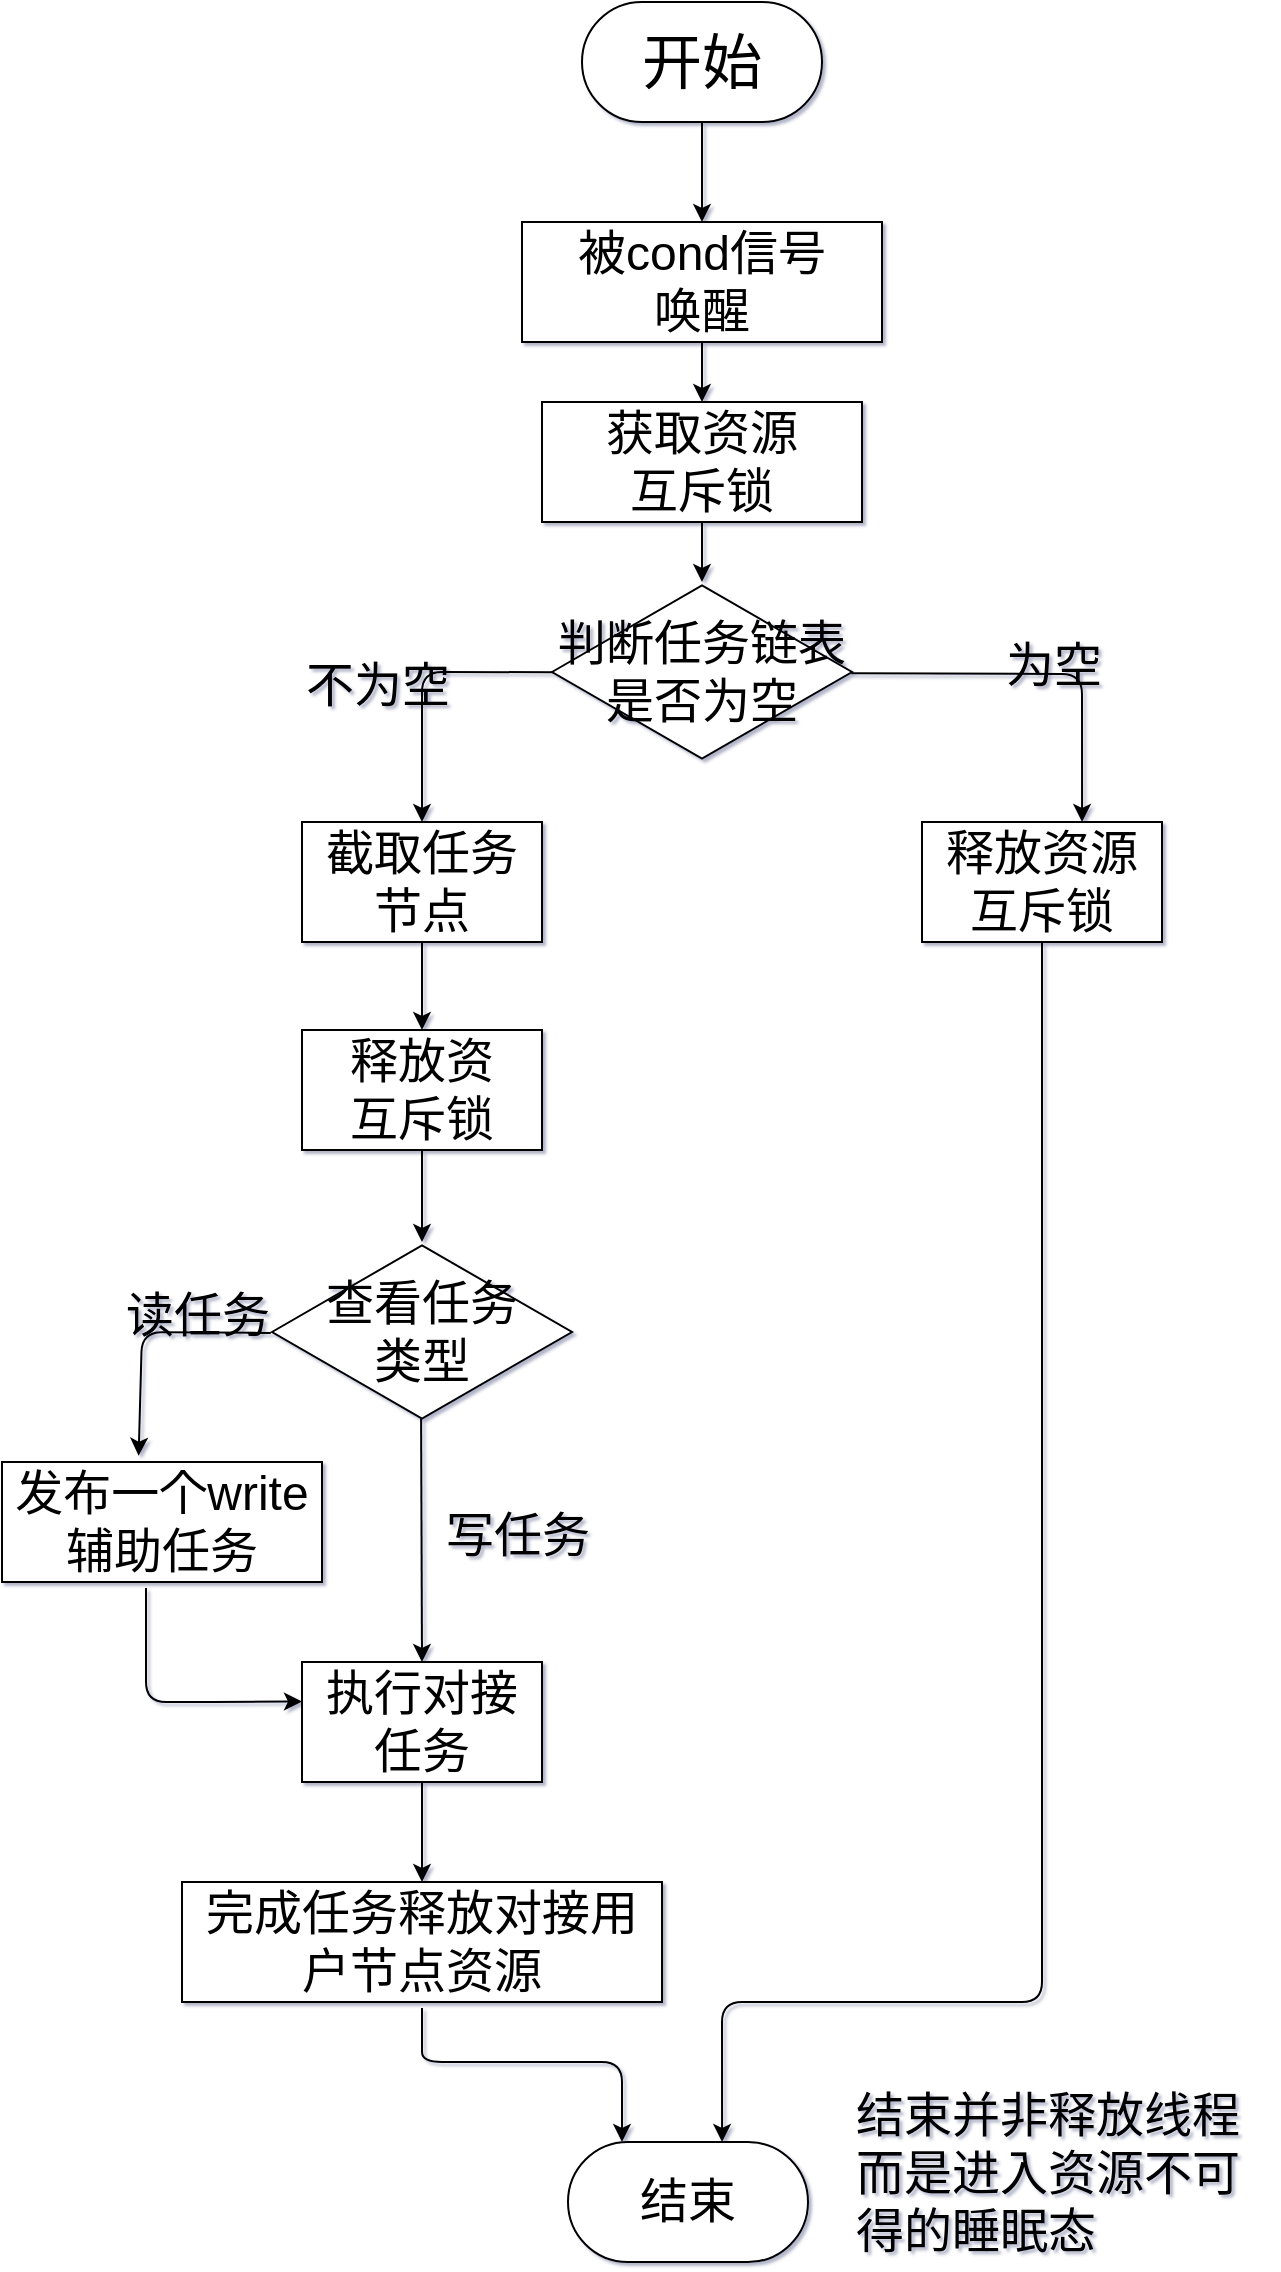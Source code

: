 <mxfile version="12.2.4" pages="1"><diagram id="TGzuG9GecWilPHBUHr2E" name="Page-1"><mxGraphModel dx="1268" dy="549" grid="1" gridSize="10" guides="1" tooltips="1" connect="1" arrows="1" fold="1" page="1" pageScale="1" pageWidth="827" pageHeight="1169" math="0" shadow="1"><root><mxCell id="0"/><mxCell id="1" parent="0"/><mxCell id="2" value="&lt;font style=&quot;font-size: 30px&quot;&gt;开始&lt;/font&gt;" style="rounded=1;whiteSpace=wrap;html=1;arcSize=50;" parent="1" vertex="1"><mxGeometry x="360" y="10" width="120" height="60" as="geometry"/></mxCell><mxCell id="53" value="" style="edgeStyle=orthogonalEdgeStyle;rounded=0;orthogonalLoop=1;jettySize=auto;html=1;" parent="1" source="38" target="41" edge="1"><mxGeometry relative="1" as="geometry"/></mxCell><mxCell id="38" value="&lt;font style=&quot;font-size: 24px&quot;&gt;被cond信号&lt;br&gt;唤醒&lt;/font&gt;" style="rounded=0;whiteSpace=wrap;html=1;strokeWidth=1;" parent="1" vertex="1"><mxGeometry x="330" y="120" width="180" height="60" as="geometry"/></mxCell><mxCell id="40" value="&lt;font style=&quot;font-size: 24px&quot;&gt;判断任务链表&lt;br&gt;是否为空&lt;/font&gt;" style="html=1;whiteSpace=wrap;aspect=fixed;shape=isoRectangle;strokeWidth=1;" parent="1" vertex="1"><mxGeometry x="345" y="300" width="150" height="90" as="geometry"/></mxCell><mxCell id="54" value="" style="edgeStyle=orthogonalEdgeStyle;rounded=0;orthogonalLoop=1;jettySize=auto;html=1;" parent="1" source="41" target="40" edge="1"><mxGeometry relative="1" as="geometry"/></mxCell><mxCell id="41" value="&lt;font style=&quot;font-size: 24px&quot;&gt;获取资源&lt;br&gt;互斥锁&lt;/font&gt;" style="rounded=0;whiteSpace=wrap;html=1;strokeWidth=1;" parent="1" vertex="1"><mxGeometry x="340" y="210" width="160" height="60" as="geometry"/></mxCell><mxCell id="42" value="&lt;font style=&quot;font-size: 24px&quot;&gt;释放资源&lt;br&gt;互斥锁&lt;/font&gt;" style="rounded=0;whiteSpace=wrap;html=1;strokeWidth=1;" parent="1" vertex="1"><mxGeometry x="530" y="420" width="120" height="60" as="geometry"/></mxCell><mxCell id="55" value="" style="edgeStyle=orthogonalEdgeStyle;rounded=0;orthogonalLoop=1;jettySize=auto;html=1;" parent="1" source="43" target="46" edge="1"><mxGeometry relative="1" as="geometry"/></mxCell><mxCell id="43" value="&lt;font style=&quot;font-size: 24px&quot;&gt;截取任务&lt;br&gt;节点&lt;/font&gt;" style="rounded=0;whiteSpace=wrap;html=1;strokeWidth=1;" parent="1" vertex="1"><mxGeometry x="220" y="420" width="120" height="60" as="geometry"/></mxCell><mxCell id="63" value="" style="edgeStyle=orthogonalEdgeStyle;rounded=0;orthogonalLoop=1;jettySize=auto;html=1;" parent="1" source="44" target="50" edge="1"><mxGeometry relative="1" as="geometry"/></mxCell><mxCell id="44" value="&lt;font style=&quot;font-size: 24px&quot;&gt;执行对接&lt;br&gt;任务&lt;/font&gt;" style="rounded=0;whiteSpace=wrap;html=1;strokeWidth=1;" parent="1" vertex="1"><mxGeometry x="220" y="840" width="120" height="60" as="geometry"/></mxCell><mxCell id="45" value="&lt;font style=&quot;font-size: 24px&quot;&gt;发布一个write&lt;br&gt;辅助任务&lt;/font&gt;" style="rounded=0;whiteSpace=wrap;html=1;strokeWidth=1;" parent="1" vertex="1"><mxGeometry x="70" y="740" width="160" height="60" as="geometry"/></mxCell><mxCell id="57" value="" style="edgeStyle=orthogonalEdgeStyle;rounded=0;orthogonalLoop=1;jettySize=auto;html=1;" parent="1" source="46" target="49" edge="1"><mxGeometry relative="1" as="geometry"/></mxCell><mxCell id="46" value="&lt;font style=&quot;font-size: 24px&quot;&gt;释放资&lt;br&gt;互斥锁&lt;/font&gt;" style="rounded=0;whiteSpace=wrap;html=1;strokeWidth=1;" parent="1" vertex="1"><mxGeometry x="220" y="524" width="120" height="60" as="geometry"/></mxCell><mxCell id="49" value="&lt;font style=&quot;font-size: 24px&quot;&gt;查看任务&lt;br&gt;类型&lt;/font&gt;" style="html=1;whiteSpace=wrap;aspect=fixed;shape=isoRectangle;strokeWidth=1;" parent="1" vertex="1"><mxGeometry x="205" y="630" width="150" height="90" as="geometry"/></mxCell><mxCell id="50" value="&lt;font style=&quot;font-size: 24px&quot;&gt;完成任务释放对接用户节点资源&lt;/font&gt;" style="rounded=0;whiteSpace=wrap;html=1;strokeWidth=1;" parent="1" vertex="1"><mxGeometry x="160" y="950" width="240" height="60" as="geometry"/></mxCell><mxCell id="51" value="&lt;font style=&quot;font-size: 24px&quot;&gt;结束&lt;/font&gt;" style="rounded=1;whiteSpace=wrap;html=1;strokeWidth=1;arcSize=50;" parent="1" vertex="1"><mxGeometry x="353" y="1080" width="120" height="60" as="geometry"/></mxCell><mxCell id="52" value="" style="endArrow=classic;html=1;exitX=0.5;exitY=1;exitDx=0;exitDy=0;entryX=0.5;entryY=0;entryDx=0;entryDy=0;" parent="1" source="2" target="38" edge="1"><mxGeometry width="50" height="50" relative="1" as="geometry"><mxPoint x="390" y="120" as="sourcePoint"/><mxPoint x="440" y="100" as="targetPoint"/></mxGeometry></mxCell><mxCell id="62" value="" style="endArrow=classic;html=1;entryX=0.5;entryY=0;entryDx=0;entryDy=0;exitX=0.497;exitY=0.979;exitDx=0;exitDy=0;exitPerimeter=0;" parent="1" source="49" target="44" edge="1"><mxGeometry width="50" height="50" relative="1" as="geometry"><mxPoint x="255" y="790" as="sourcePoint"/><mxPoint x="305" y="740" as="targetPoint"/></mxGeometry></mxCell><mxCell id="64" value="&lt;font style=&quot;font-size: 24px&quot;&gt;写任务&lt;/font&gt;" style="text;html=1;resizable=0;points=[];autosize=1;align=left;verticalAlign=top;spacingTop=-4;" parent="1" vertex="1"><mxGeometry x="290" y="760" width="90" height="20" as="geometry"/></mxCell><mxCell id="65" value="&lt;font style=&quot;font-size: 24px&quot;&gt;读任务&lt;/font&gt;" style="text;html=1;resizable=0;points=[];autosize=1;align=left;verticalAlign=top;spacingTop=-4;" parent="1" vertex="1"><mxGeometry x="130" y="650" width="90" height="20" as="geometry"/></mxCell><mxCell id="66" value="" style="endArrow=classic;html=1;exitX=-0.004;exitY=0.505;exitDx=0;exitDy=0;exitPerimeter=0;entryX=0.427;entryY=-0.052;entryDx=0;entryDy=0;entryPerimeter=0;" parent="1" source="49" target="45" edge="1"><mxGeometry width="50" height="50" relative="1" as="geometry"><mxPoint x="140" y="730" as="sourcePoint"/><mxPoint x="80" y="675" as="targetPoint"/><Array as="points"><mxPoint x="140" y="675"/></Array></mxGeometry></mxCell><mxCell id="67" value="" style="edgeStyle=segmentEdgeStyle;endArrow=classic;html=1;entryX=0;entryY=0.329;entryDx=0;entryDy=0;entryPerimeter=0;" parent="1" target="44" edge="1"><mxGeometry width="50" height="50" relative="1" as="geometry"><mxPoint x="142" y="803" as="sourcePoint"/><mxPoint x="180" y="819.5" as="targetPoint"/><Array as="points"><mxPoint x="142" y="860"/><mxPoint x="165" y="860"/></Array></mxGeometry></mxCell><mxCell id="71" value="" style="endArrow=classic;html=1;entryX=0.225;entryY=0;entryDx=0;entryDy=0;entryPerimeter=0;" parent="1" target="51" edge="1"><mxGeometry width="50" height="50" relative="1" as="geometry"><mxPoint x="280" y="1013" as="sourcePoint"/><mxPoint x="300" y="1080" as="targetPoint"/><Array as="points"><mxPoint x="280" y="1020"/><mxPoint x="280" y="1040"/><mxPoint x="380" y="1040"/><mxPoint x="380" y="1060"/></Array></mxGeometry></mxCell><mxCell id="72" value="" style="endArrow=classic;html=1;entryX=0.5;entryY=0;entryDx=0;entryDy=0;exitX=0.007;exitY=0.501;exitDx=0;exitDy=0;exitPerimeter=0;" parent="1" source="40" target="43" edge="1"><mxGeometry width="50" height="50" relative="1" as="geometry"><mxPoint x="340" y="350" as="sourcePoint"/><mxPoint x="300" y="310" as="targetPoint"/><Array as="points"><mxPoint x="280" y="345"/></Array></mxGeometry></mxCell><mxCell id="73" value="&lt;font style=&quot;font-size: 24px&quot;&gt;不为空&lt;/font&gt;" style="text;html=1;resizable=0;points=[];autosize=1;align=left;verticalAlign=top;spacingTop=-4;" parent="1" vertex="1"><mxGeometry x="220" y="335" width="90" height="20" as="geometry"/></mxCell><mxCell id="74" value="&lt;font style=&quot;font-size: 24px&quot;&gt;为空&lt;/font&gt;" style="text;html=1;resizable=0;points=[];autosize=1;align=left;verticalAlign=top;spacingTop=-4;" parent="1" vertex="1"><mxGeometry x="570" y="325" width="60" height="20" as="geometry"/></mxCell><mxCell id="75" value="" style="endArrow=classic;html=1;exitX=0.998;exitY=0.507;exitDx=0;exitDy=0;exitPerimeter=0;entryX=0.667;entryY=0;entryDx=0;entryDy=0;entryPerimeter=0;" parent="1" source="40" target="42" edge="1"><mxGeometry width="50" height="50" relative="1" as="geometry"><mxPoint x="510" y="350" as="sourcePoint"/><mxPoint x="530" y="390" as="targetPoint"/><Array as="points"><mxPoint x="610" y="346"/></Array></mxGeometry></mxCell><mxCell id="76" value="" style="endArrow=classic;html=1;exitX=0.5;exitY=1;exitDx=0;exitDy=0;entryX=0.642;entryY=0;entryDx=0;entryDy=0;entryPerimeter=0;" parent="1" source="42" target="51" edge="1"><mxGeometry width="50" height="50" relative="1" as="geometry"><mxPoint x="530" y="730" as="sourcePoint"/><mxPoint x="430" y="1070" as="targetPoint"/><Array as="points"><mxPoint x="590" y="1010"/><mxPoint x="430" y="1010"/></Array></mxGeometry></mxCell><mxCell id="77" value="&lt;font style=&quot;font-size: 24px&quot;&gt;结束并非释放线程&lt;br&gt;而是进入资源不可&lt;br&gt;得的睡眠态&lt;/font&gt;" style="text;html=1;resizable=0;points=[];autosize=1;align=left;verticalAlign=top;spacingTop=-4;" parent="1" vertex="1"><mxGeometry x="495" y="1050" width="210" height="60" as="geometry"/></mxCell></root></mxGraphModel></diagram></mxfile>